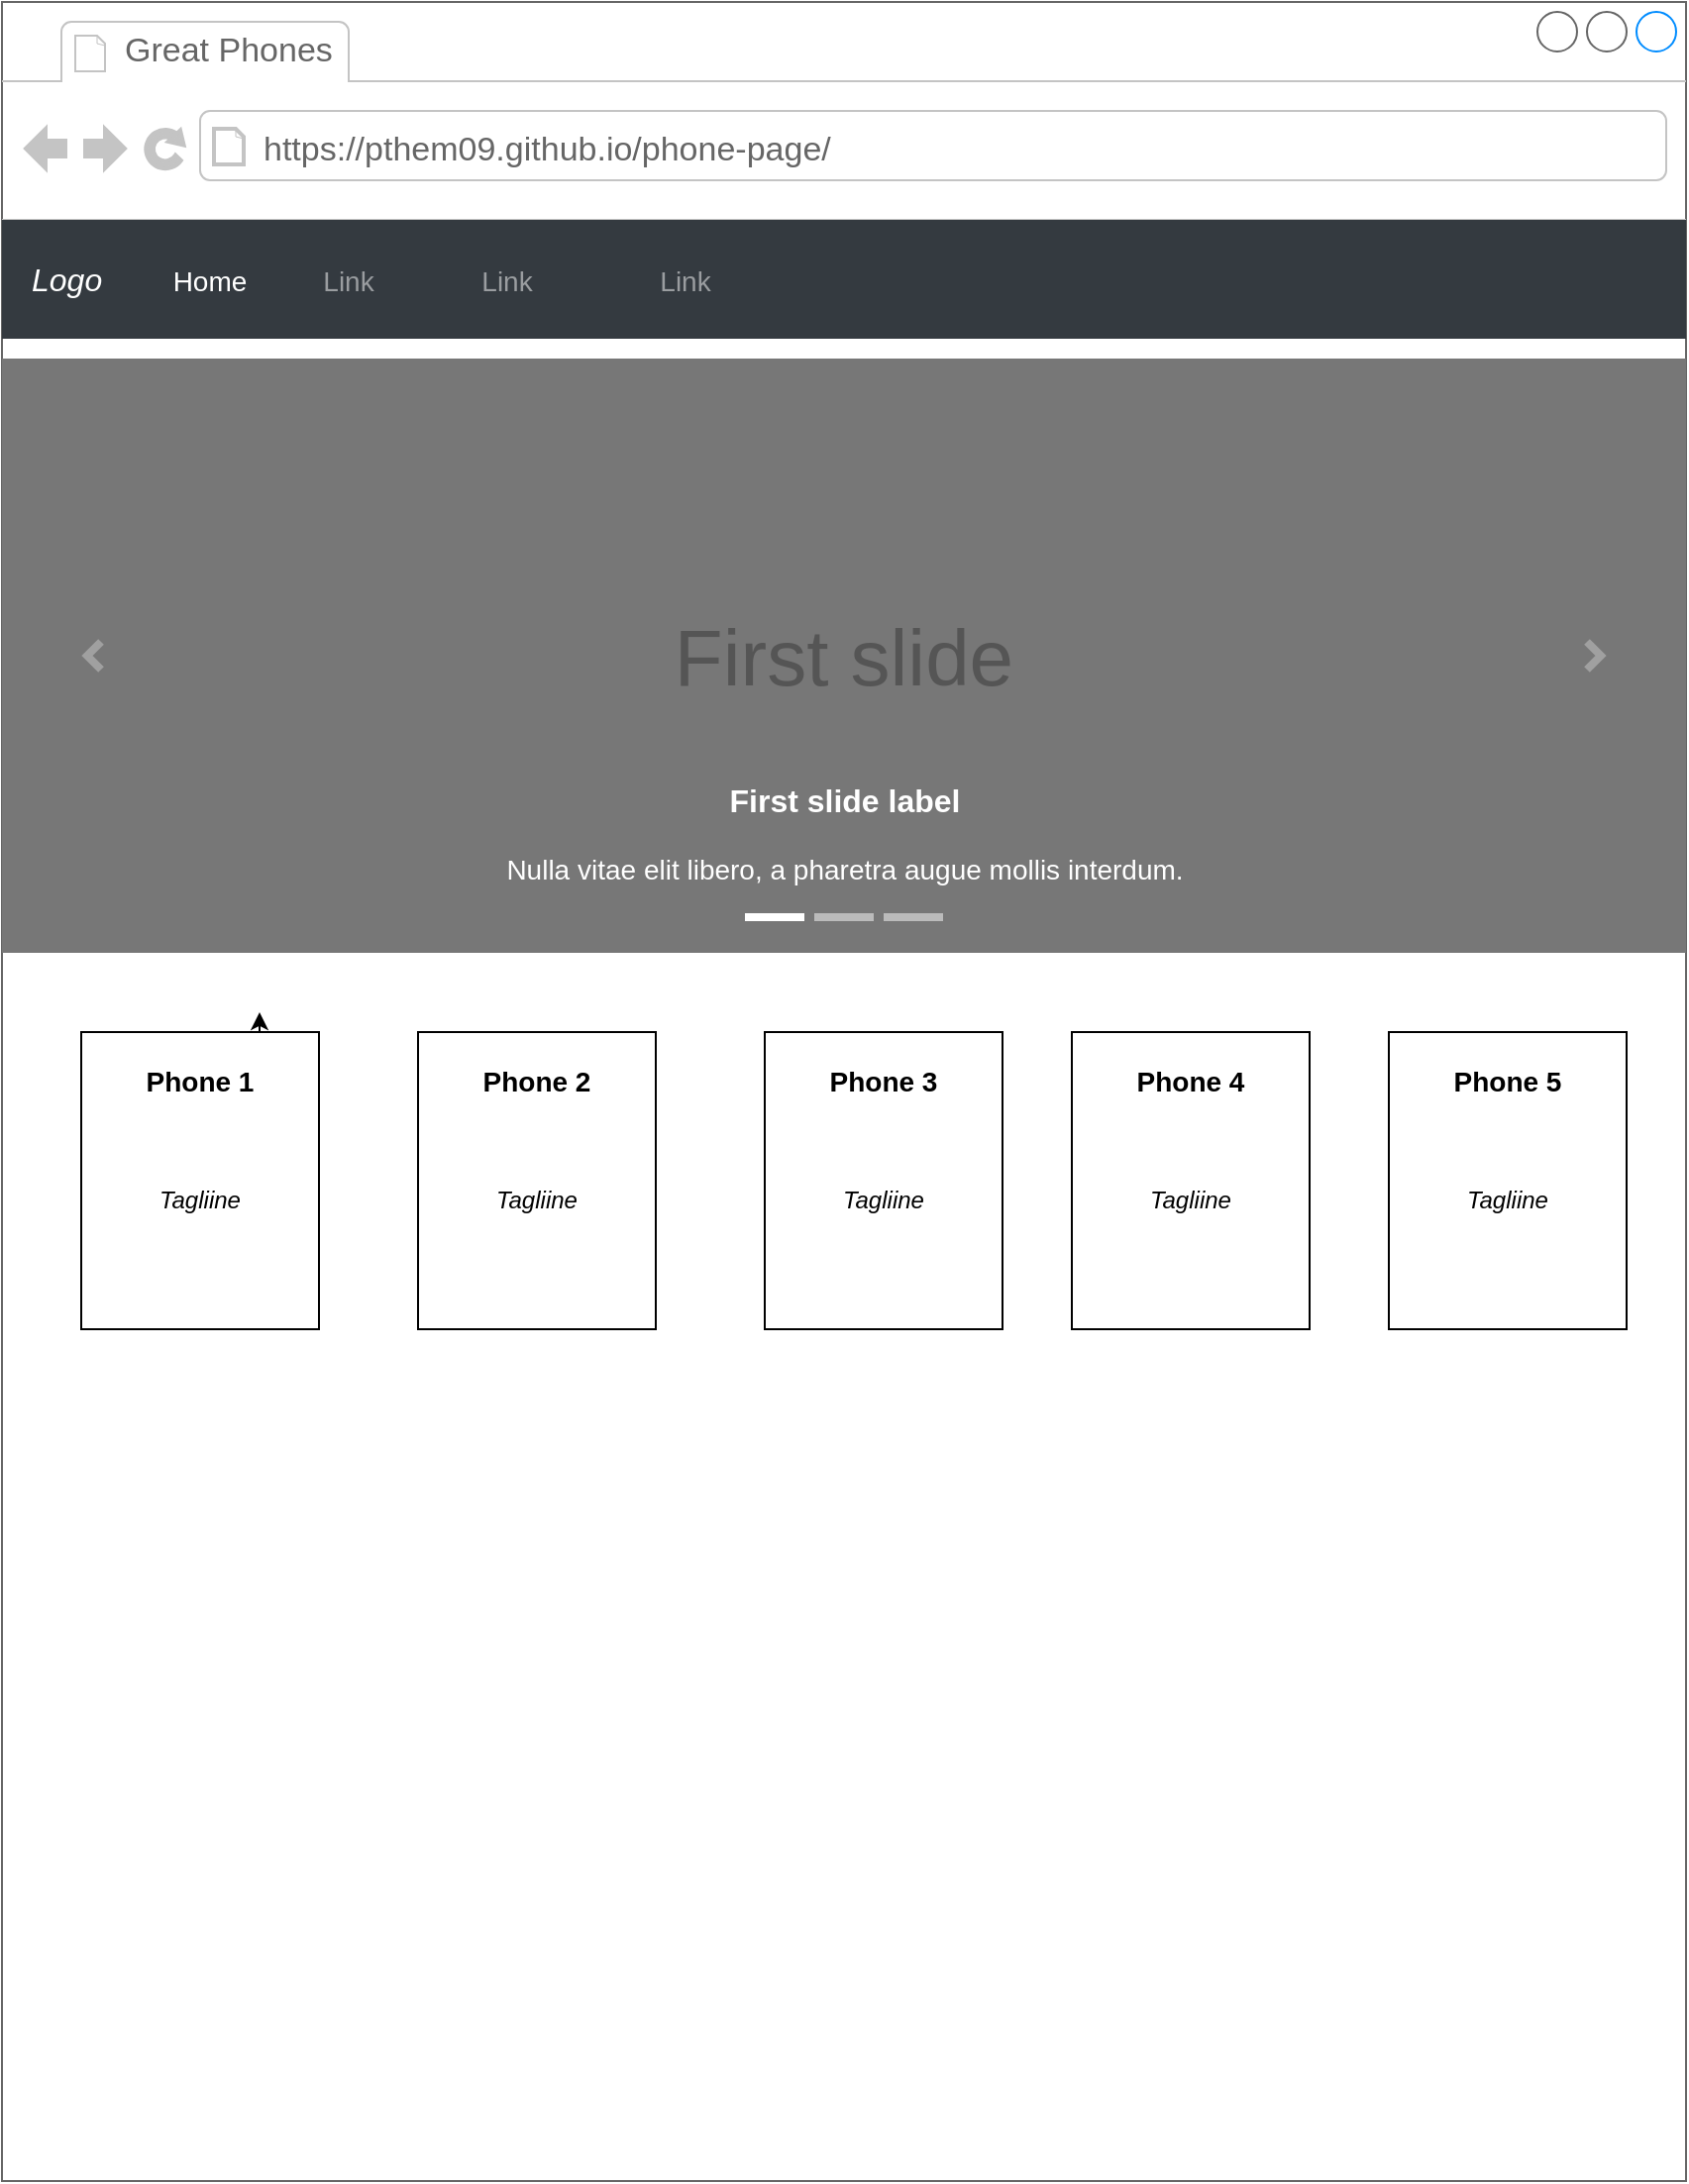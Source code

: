 <mxfile version="24.1.0" type="github">
  <diagram name="Page-1" id="dX_awtCxjfuAfy3DdkAb">
    <mxGraphModel dx="2229" dy="1864" grid="1" gridSize="10" guides="1" tooltips="1" connect="1" arrows="1" fold="1" page="1" pageScale="1" pageWidth="850" pageHeight="1100" math="0" shadow="0">
      <root>
        <mxCell id="0" />
        <mxCell id="1" parent="0" />
        <mxCell id="LIomclLp-HoN8wm7b3Z_-1" value="" style="strokeWidth=1;shadow=0;dashed=0;align=center;html=1;shape=mxgraph.mockup.containers.browserWindow;rSize=0;strokeColor=#666666;strokeColor2=#008cff;strokeColor3=#c4c4c4;mainText=,;recursiveResize=0;" vertex="1" parent="1">
          <mxGeometry x="-20" y="-60" width="850" height="1100" as="geometry" />
        </mxCell>
        <mxCell id="LIomclLp-HoN8wm7b3Z_-2" value="Great Phones" style="strokeWidth=1;shadow=0;dashed=0;align=center;html=1;shape=mxgraph.mockup.containers.anchor;fontSize=17;fontColor=#666666;align=left;whiteSpace=wrap;" vertex="1" parent="LIomclLp-HoN8wm7b3Z_-1">
          <mxGeometry x="60" y="12" width="110" height="26" as="geometry" />
        </mxCell>
        <mxCell id="LIomclLp-HoN8wm7b3Z_-3" value="https://pthem09.github.io/phone-page/" style="strokeWidth=1;shadow=0;dashed=0;align=center;html=1;shape=mxgraph.mockup.containers.anchor;rSize=0;fontSize=17;fontColor=#666666;align=left;" vertex="1" parent="LIomclLp-HoN8wm7b3Z_-1">
          <mxGeometry x="130" y="60" width="310" height="30" as="geometry" />
        </mxCell>
        <mxCell id="LIomclLp-HoN8wm7b3Z_-4" value="&lt;i&gt;Logo&lt;/i&gt;" style="html=1;shadow=0;dashed=0;fillColor=#343A40;strokeColor=none;fontSize=16;fontColor=#ffffff;align=left;spacing=15;" vertex="1" parent="LIomclLp-HoN8wm7b3Z_-1">
          <mxGeometry y="110" width="850" height="60" as="geometry" />
        </mxCell>
        <mxCell id="LIomclLp-HoN8wm7b3Z_-5" value="Home" style="fillColor=none;strokeColor=none;fontSize=14;fontColor=#ffffff;align=center;" vertex="1" parent="LIomclLp-HoN8wm7b3Z_-4">
          <mxGeometry width="70" height="40" relative="1" as="geometry">
            <mxPoint x="70" y="10" as="offset" />
          </mxGeometry>
        </mxCell>
        <mxCell id="LIomclLp-HoN8wm7b3Z_-6" value="Link" style="fillColor=none;strokeColor=none;fontSize=14;fontColor=#9A9DA0;align=center;" vertex="1" parent="LIomclLp-HoN8wm7b3Z_-4">
          <mxGeometry width="70" height="40" relative="1" as="geometry">
            <mxPoint x="140" y="10" as="offset" />
          </mxGeometry>
        </mxCell>
        <mxCell id="LIomclLp-HoN8wm7b3Z_-14" value="Link" style="fillColor=none;strokeColor=none;fontSize=14;fontColor=#9A9DA0;align=center;" vertex="1" parent="LIomclLp-HoN8wm7b3Z_-4">
          <mxGeometry x="220" y="10" width="70" height="40" as="geometry" />
        </mxCell>
        <mxCell id="LIomclLp-HoN8wm7b3Z_-15" value="Link" style="fillColor=none;strokeColor=none;fontSize=14;fontColor=#9A9DA0;align=center;" vertex="1" parent="LIomclLp-HoN8wm7b3Z_-4">
          <mxGeometry x="310" y="10" width="70" height="40" as="geometry" />
        </mxCell>
        <mxCell id="LIomclLp-HoN8wm7b3Z_-25" value="First slide" style="html=1;shadow=0;dashed=0;strokeColor=none;strokeWidth=1;fillColor=#777777;fontColor=#555555;whiteSpace=wrap;align=center;verticalAlign=middle;fontStyle=0;fontSize=40;" vertex="1" parent="LIomclLp-HoN8wm7b3Z_-1">
          <mxGeometry y="180" width="850" height="300" as="geometry" />
        </mxCell>
        <mxCell id="LIomclLp-HoN8wm7b3Z_-26" value="" style="html=1;verticalLabelPosition=bottom;labelBackgroundColor=#ffffff;verticalAlign=top;shadow=0;dashed=0;strokeWidth=4;shape=mxgraph.ios7.misc.more;strokeColor=#a0a0a0;" vertex="1" parent="LIomclLp-HoN8wm7b3Z_-25">
          <mxGeometry x="1" y="0.5" width="7" height="14" relative="1" as="geometry">
            <mxPoint x="-50" y="-7" as="offset" />
          </mxGeometry>
        </mxCell>
        <mxCell id="LIomclLp-HoN8wm7b3Z_-27" value="" style="flipH=1;html=1;verticalLabelPosition=bottom;labelBackgroundColor=#ffffff;verticalAlign=top;shadow=0;dashed=0;strokeWidth=4;shape=mxgraph.ios7.misc.more;strokeColor=#a0a0a0;" vertex="1" parent="LIomclLp-HoN8wm7b3Z_-25">
          <mxGeometry y="0.5" width="7" height="14" relative="1" as="geometry">
            <mxPoint x="43" y="-7" as="offset" />
          </mxGeometry>
        </mxCell>
        <mxCell id="LIomclLp-HoN8wm7b3Z_-28" value="" style="html=1;shadow=0;strokeColor=none;fillColor=#ffffff;" vertex="1" parent="LIomclLp-HoN8wm7b3Z_-25">
          <mxGeometry x="0.5" y="1" width="30" height="4" relative="1" as="geometry">
            <mxPoint x="-50" y="-20" as="offset" />
          </mxGeometry>
        </mxCell>
        <mxCell id="LIomclLp-HoN8wm7b3Z_-29" value="" style="html=1;shadow=0;strokeColor=none;fillColor=#BBBBBB;" vertex="1" parent="LIomclLp-HoN8wm7b3Z_-25">
          <mxGeometry x="0.5" y="1" width="30" height="4" relative="1" as="geometry">
            <mxPoint x="-15" y="-20" as="offset" />
          </mxGeometry>
        </mxCell>
        <mxCell id="LIomclLp-HoN8wm7b3Z_-30" value="" style="html=1;shadow=0;strokeColor=none;fillColor=#BBBBBB;" vertex="1" parent="LIomclLp-HoN8wm7b3Z_-25">
          <mxGeometry x="0.5" y="1" width="30" height="4" relative="1" as="geometry">
            <mxPoint x="20" y="-20" as="offset" />
          </mxGeometry>
        </mxCell>
        <mxCell id="LIomclLp-HoN8wm7b3Z_-31" value="&lt;font style=&quot;font-size: 16px&quot;&gt;&lt;b&gt;First slide label&lt;/b&gt;&lt;/font&gt;&lt;br style=&quot;font-size: 14px&quot;&gt;&lt;br style=&quot;font-size: 14px&quot;&gt;Nulla vitae elit libero, a pharetra augue mollis interdum." style="html=1;shadow=0;strokeColor=none;fillColor=none;resizeWidth=1;fontColor=#FFFFFF;fontSize=14;" vertex="1" parent="LIomclLp-HoN8wm7b3Z_-25">
          <mxGeometry y="1" width="850" height="60" relative="1" as="geometry">
            <mxPoint y="-90" as="offset" />
          </mxGeometry>
        </mxCell>
        <mxCell id="LIomclLp-HoN8wm7b3Z_-32" value="" style="rounded=0;whiteSpace=wrap;html=1;" vertex="1" parent="LIomclLp-HoN8wm7b3Z_-1">
          <mxGeometry x="40" y="520" width="120" height="150" as="geometry" />
        </mxCell>
        <mxCell id="LIomclLp-HoN8wm7b3Z_-33" value="Phone 1" style="text;html=1;align=center;verticalAlign=middle;whiteSpace=wrap;rounded=0;fontStyle=1;fontSize=14;" vertex="1" parent="LIomclLp-HoN8wm7b3Z_-1">
          <mxGeometry x="70" y="530" width="60" height="30" as="geometry" />
        </mxCell>
        <mxCell id="LIomclLp-HoN8wm7b3Z_-34" value="Tagliine" style="text;html=1;align=center;verticalAlign=middle;whiteSpace=wrap;rounded=0;fontStyle=2" vertex="1" parent="LIomclLp-HoN8wm7b3Z_-1">
          <mxGeometry x="70" y="590" width="60" height="30" as="geometry" />
        </mxCell>
        <mxCell id="LIomclLp-HoN8wm7b3Z_-35" style="edgeStyle=orthogonalEdgeStyle;rounded=0;orthogonalLoop=1;jettySize=auto;html=1;exitX=0.75;exitY=0;exitDx=0;exitDy=0;entryX=0.75;entryY=-0.067;entryDx=0;entryDy=0;entryPerimeter=0;" edge="1" parent="LIomclLp-HoN8wm7b3Z_-1" source="LIomclLp-HoN8wm7b3Z_-32" target="LIomclLp-HoN8wm7b3Z_-32">
          <mxGeometry relative="1" as="geometry" />
        </mxCell>
        <mxCell id="LIomclLp-HoN8wm7b3Z_-39" value="" style="rounded=0;whiteSpace=wrap;html=1;" vertex="1" parent="LIomclLp-HoN8wm7b3Z_-1">
          <mxGeometry x="210" y="520" width="120" height="150" as="geometry" />
        </mxCell>
        <mxCell id="LIomclLp-HoN8wm7b3Z_-40" value="Phone 2" style="text;html=1;align=center;verticalAlign=middle;whiteSpace=wrap;rounded=0;fontStyle=1;fontSize=14;" vertex="1" parent="LIomclLp-HoN8wm7b3Z_-1">
          <mxGeometry x="240" y="530" width="60" height="30" as="geometry" />
        </mxCell>
        <mxCell id="LIomclLp-HoN8wm7b3Z_-41" value="Tagliine" style="text;html=1;align=center;verticalAlign=middle;whiteSpace=wrap;rounded=0;fontStyle=2" vertex="1" parent="LIomclLp-HoN8wm7b3Z_-1">
          <mxGeometry x="240" y="590" width="60" height="30" as="geometry" />
        </mxCell>
        <mxCell id="LIomclLp-HoN8wm7b3Z_-48" value="" style="rounded=0;whiteSpace=wrap;html=1;" vertex="1" parent="LIomclLp-HoN8wm7b3Z_-1">
          <mxGeometry x="385" y="520" width="120" height="150" as="geometry" />
        </mxCell>
        <mxCell id="LIomclLp-HoN8wm7b3Z_-49" value="Phone 3" style="text;html=1;align=center;verticalAlign=middle;whiteSpace=wrap;rounded=0;fontStyle=1;fontSize=14;" vertex="1" parent="LIomclLp-HoN8wm7b3Z_-1">
          <mxGeometry x="415" y="530" width="60" height="30" as="geometry" />
        </mxCell>
        <mxCell id="LIomclLp-HoN8wm7b3Z_-50" value="Tagliine" style="text;html=1;align=center;verticalAlign=middle;whiteSpace=wrap;rounded=0;fontStyle=2" vertex="1" parent="LIomclLp-HoN8wm7b3Z_-1">
          <mxGeometry x="415" y="590" width="60" height="30" as="geometry" />
        </mxCell>
        <mxCell id="LIomclLp-HoN8wm7b3Z_-51" value="" style="rounded=0;whiteSpace=wrap;html=1;" vertex="1" parent="LIomclLp-HoN8wm7b3Z_-1">
          <mxGeometry x="540" y="520" width="120" height="150" as="geometry" />
        </mxCell>
        <mxCell id="LIomclLp-HoN8wm7b3Z_-52" value="Phone 4" style="text;html=1;align=center;verticalAlign=middle;whiteSpace=wrap;rounded=0;fontStyle=1;fontSize=14;" vertex="1" parent="LIomclLp-HoN8wm7b3Z_-1">
          <mxGeometry x="570" y="530" width="60" height="30" as="geometry" />
        </mxCell>
        <mxCell id="LIomclLp-HoN8wm7b3Z_-53" value="Tagliine" style="text;html=1;align=center;verticalAlign=middle;whiteSpace=wrap;rounded=0;fontStyle=2" vertex="1" parent="LIomclLp-HoN8wm7b3Z_-1">
          <mxGeometry x="570" y="590" width="60" height="30" as="geometry" />
        </mxCell>
        <mxCell id="LIomclLp-HoN8wm7b3Z_-54" value="" style="rounded=0;whiteSpace=wrap;html=1;" vertex="1" parent="LIomclLp-HoN8wm7b3Z_-1">
          <mxGeometry x="700" y="520" width="120" height="150" as="geometry" />
        </mxCell>
        <mxCell id="LIomclLp-HoN8wm7b3Z_-55" value="Phone 5" style="text;html=1;align=center;verticalAlign=middle;whiteSpace=wrap;rounded=0;fontStyle=1;fontSize=14;" vertex="1" parent="LIomclLp-HoN8wm7b3Z_-1">
          <mxGeometry x="730" y="530" width="60" height="30" as="geometry" />
        </mxCell>
        <mxCell id="LIomclLp-HoN8wm7b3Z_-56" value="Tagliine" style="text;html=1;align=center;verticalAlign=middle;whiteSpace=wrap;rounded=0;fontStyle=2" vertex="1" parent="LIomclLp-HoN8wm7b3Z_-1">
          <mxGeometry x="730" y="590" width="60" height="30" as="geometry" />
        </mxCell>
      </root>
    </mxGraphModel>
  </diagram>
</mxfile>
